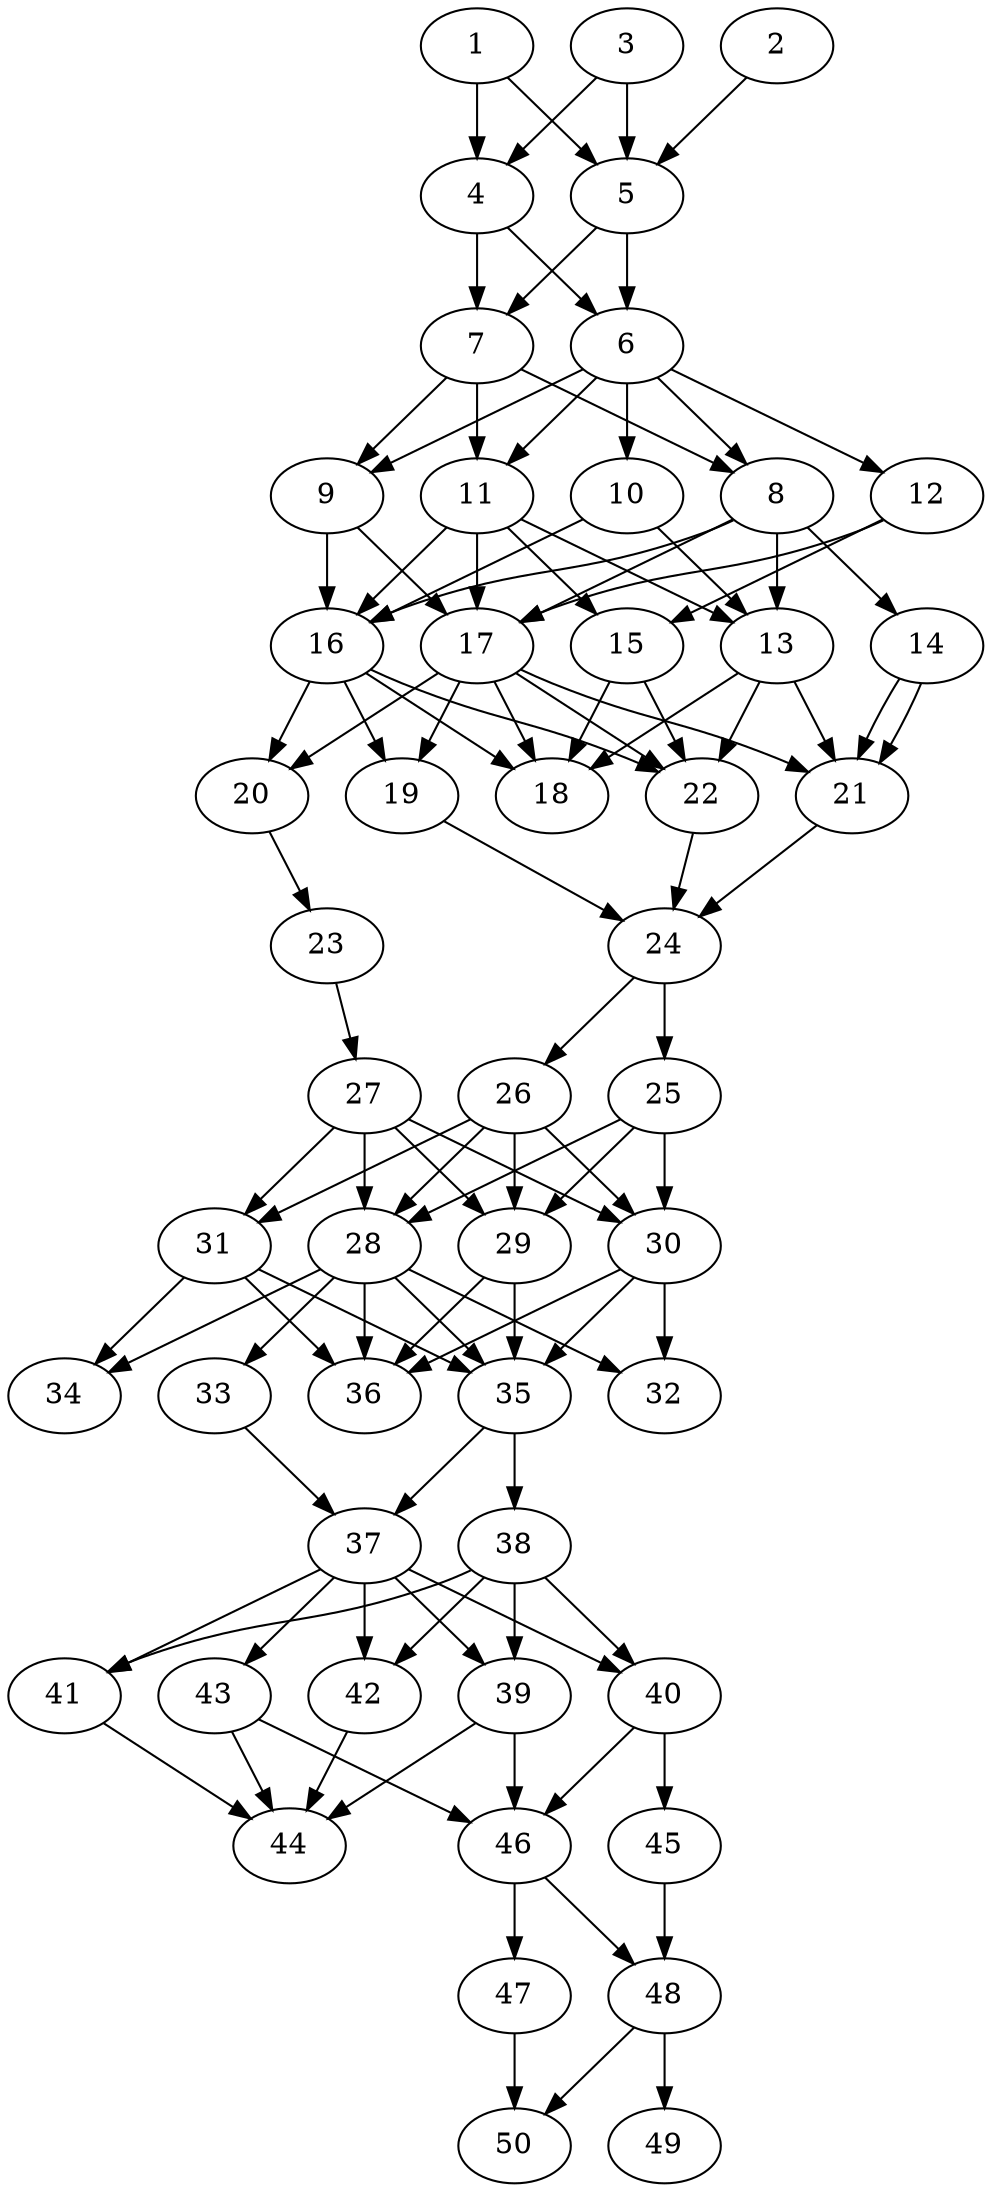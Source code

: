 // DAG automatically generated by daggen at Tue Aug  6 16:32:29 2019
// ./daggen --dot -n 50 --ccr 0.5 --fat 0.4 --regular 0.5 --density 0.8 --mindata 5242880 --maxdata 52428800 
digraph G {
  1 [size="77275136", alpha="0.02", expect_size="38637568"] 
  1 -> 4 [size ="38637568"]
  1 -> 5 [size ="38637568"]
  2 [size="81385472", alpha="0.19", expect_size="40692736"] 
  2 -> 5 [size ="40692736"]
  3 [size="82202624", alpha="0.09", expect_size="41101312"] 
  3 -> 4 [size ="41101312"]
  3 -> 5 [size ="41101312"]
  4 [size="97591296", alpha="0.17", expect_size="48795648"] 
  4 -> 6 [size ="48795648"]
  4 -> 7 [size ="48795648"]
  5 [size="87302144", alpha="0.13", expect_size="43651072"] 
  5 -> 6 [size ="43651072"]
  5 -> 7 [size ="43651072"]
  6 [size="100706304", alpha="0.16", expect_size="50353152"] 
  6 -> 8 [size ="50353152"]
  6 -> 9 [size ="50353152"]
  6 -> 10 [size ="50353152"]
  6 -> 11 [size ="50353152"]
  6 -> 12 [size ="50353152"]
  7 [size="102402048", alpha="0.14", expect_size="51201024"] 
  7 -> 8 [size ="51201024"]
  7 -> 9 [size ="51201024"]
  7 -> 11 [size ="51201024"]
  8 [size="93392896", alpha="0.02", expect_size="46696448"] 
  8 -> 13 [size ="46696448"]
  8 -> 14 [size ="46696448"]
  8 -> 16 [size ="46696448"]
  8 -> 17 [size ="46696448"]
  9 [size="65171456", alpha="0.05", expect_size="32585728"] 
  9 -> 16 [size ="32585728"]
  9 -> 17 [size ="32585728"]
  10 [size="41789440", alpha="0.08", expect_size="20894720"] 
  10 -> 13 [size ="20894720"]
  10 -> 16 [size ="20894720"]
  11 [size="47693824", alpha="0.12", expect_size="23846912"] 
  11 -> 13 [size ="23846912"]
  11 -> 15 [size ="23846912"]
  11 -> 16 [size ="23846912"]
  11 -> 17 [size ="23846912"]
  12 [size="58109952", alpha="0.02", expect_size="29054976"] 
  12 -> 15 [size ="29054976"]
  12 -> 17 [size ="29054976"]
  13 [size="53176320", alpha="0.02", expect_size="26588160"] 
  13 -> 18 [size ="26588160"]
  13 -> 21 [size ="26588160"]
  13 -> 22 [size ="26588160"]
  14 [size="93847552", alpha="0.12", expect_size="46923776"] 
  14 -> 21 [size ="46923776"]
  14 -> 21 [size ="46923776"]
  15 [size="80635904", alpha="0.01", expect_size="40317952"] 
  15 -> 18 [size ="40317952"]
  15 -> 22 [size ="40317952"]
  16 [size="45496320", alpha="0.00", expect_size="22748160"] 
  16 -> 18 [size ="22748160"]
  16 -> 19 [size ="22748160"]
  16 -> 20 [size ="22748160"]
  16 -> 22 [size ="22748160"]
  17 [size="26798080", alpha="0.19", expect_size="13399040"] 
  17 -> 18 [size ="13399040"]
  17 -> 19 [size ="13399040"]
  17 -> 20 [size ="13399040"]
  17 -> 21 [size ="13399040"]
  17 -> 22 [size ="13399040"]
  18 [size="93032448", alpha="0.01", expect_size="46516224"] 
  19 [size="103198720", alpha="0.18", expect_size="51599360"] 
  19 -> 24 [size ="51599360"]
  20 [size="30380032", alpha="0.02", expect_size="15190016"] 
  20 -> 23 [size ="15190016"]
  21 [size="68274176", alpha="0.01", expect_size="34137088"] 
  21 -> 24 [size ="34137088"]
  22 [size="31961088", alpha="0.14", expect_size="15980544"] 
  22 -> 24 [size ="15980544"]
  23 [size="39223296", alpha="0.03", expect_size="19611648"] 
  23 -> 27 [size ="19611648"]
  24 [size="46977024", alpha="0.10", expect_size="23488512"] 
  24 -> 25 [size ="23488512"]
  24 -> 26 [size ="23488512"]
  25 [size="101480448", alpha="0.14", expect_size="50740224"] 
  25 -> 28 [size ="50740224"]
  25 -> 29 [size ="50740224"]
  25 -> 30 [size ="50740224"]
  26 [size="13400064", alpha="0.17", expect_size="6700032"] 
  26 -> 28 [size ="6700032"]
  26 -> 29 [size ="6700032"]
  26 -> 30 [size ="6700032"]
  26 -> 31 [size ="6700032"]
  27 [size="15558656", alpha="0.19", expect_size="7779328"] 
  27 -> 28 [size ="7779328"]
  27 -> 29 [size ="7779328"]
  27 -> 30 [size ="7779328"]
  27 -> 31 [size ="7779328"]
  28 [size="104288256", alpha="0.18", expect_size="52144128"] 
  28 -> 32 [size ="52144128"]
  28 -> 33 [size ="52144128"]
  28 -> 34 [size ="52144128"]
  28 -> 35 [size ="52144128"]
  28 -> 36 [size ="52144128"]
  29 [size="12451840", alpha="0.10", expect_size="6225920"] 
  29 -> 35 [size ="6225920"]
  29 -> 36 [size ="6225920"]
  30 [size="95559680", alpha="0.08", expect_size="47779840"] 
  30 -> 32 [size ="47779840"]
  30 -> 35 [size ="47779840"]
  30 -> 36 [size ="47779840"]
  31 [size="10833920", alpha="0.14", expect_size="5416960"] 
  31 -> 34 [size ="5416960"]
  31 -> 35 [size ="5416960"]
  31 -> 36 [size ="5416960"]
  32 [size="13809664", alpha="0.09", expect_size="6904832"] 
  33 [size="81012736", alpha="0.14", expect_size="40506368"] 
  33 -> 37 [size ="40506368"]
  34 [size="95420416", alpha="0.17", expect_size="47710208"] 
  35 [size="49764352", alpha="0.15", expect_size="24882176"] 
  35 -> 37 [size ="24882176"]
  35 -> 38 [size ="24882176"]
  36 [size="20865024", alpha="0.19", expect_size="10432512"] 
  37 [size="98938880", alpha="0.08", expect_size="49469440"] 
  37 -> 39 [size ="49469440"]
  37 -> 40 [size ="49469440"]
  37 -> 41 [size ="49469440"]
  37 -> 42 [size ="49469440"]
  37 -> 43 [size ="49469440"]
  38 [size="92792832", alpha="0.14", expect_size="46396416"] 
  38 -> 39 [size ="46396416"]
  38 -> 40 [size ="46396416"]
  38 -> 41 [size ="46396416"]
  38 -> 42 [size ="46396416"]
  39 [size="85331968", alpha="0.19", expect_size="42665984"] 
  39 -> 44 [size ="42665984"]
  39 -> 46 [size ="42665984"]
  40 [size="36868096", alpha="0.09", expect_size="18434048"] 
  40 -> 45 [size ="18434048"]
  40 -> 46 [size ="18434048"]
  41 [size="73082880", alpha="0.11", expect_size="36541440"] 
  41 -> 44 [size ="36541440"]
  42 [size="42438656", alpha="0.18", expect_size="21219328"] 
  42 -> 44 [size ="21219328"]
  43 [size="86931456", alpha="0.10", expect_size="43465728"] 
  43 -> 44 [size ="43465728"]
  43 -> 46 [size ="43465728"]
  44 [size="60510208", alpha="0.11", expect_size="30255104"] 
  45 [size="46536704", alpha="0.10", expect_size="23268352"] 
  45 -> 48 [size ="23268352"]
  46 [size="20791296", alpha="0.10", expect_size="10395648"] 
  46 -> 47 [size ="10395648"]
  46 -> 48 [size ="10395648"]
  47 [size="18284544", alpha="0.12", expect_size="9142272"] 
  47 -> 50 [size ="9142272"]
  48 [size="55332864", alpha="0.13", expect_size="27666432"] 
  48 -> 49 [size ="27666432"]
  48 -> 50 [size ="27666432"]
  49 [size="25737216", alpha="0.15", expect_size="12868608"] 
  50 [size="22216704", alpha="0.14", expect_size="11108352"] 
}
